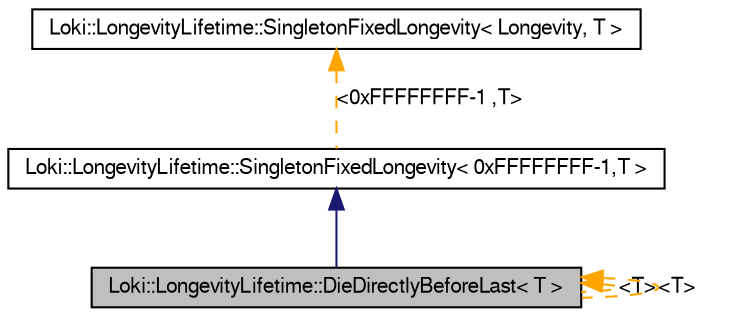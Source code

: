 digraph G
{
  bgcolor="transparent";
  edge [fontname="FreeSans",fontsize="10",labelfontname="FreeSans",labelfontsize="10"];
  node [fontname="FreeSans",fontsize="10",shape=record];
  Node1 [label="Loki::LongevityLifetime::DieDirectlyBeforeLast\< T \>",height=0.2,width=0.4,color="black", fillcolor="grey75", style="filled" fontcolor="black"];
  Node2 -> Node1 [dir=back,color="midnightblue",fontsize="10",style="solid",fontname="FreeSans"];
  Node2 [label="Loki::LongevityLifetime::SingletonFixedLongevity\< 0xFFFFFFFF-1,T \>",height=0.2,width=0.4,color="black",URL="$a00123.html"];
  Node3 -> Node2 [dir=back,color="orange",fontsize="10",style="dashed",label="\<0xFFFFFFFF-1 ,T\>",fontname="FreeSans"];
  Node3 [label="Loki::LongevityLifetime::SingletonFixedLongevity\< Longevity, T \>",height=0.2,width=0.4,color="black",URL="$a00123.html"];
  Node1 -> Node1 [dir=back,color="orange",fontsize="10",style="dashed",label="\<T\>",fontname="FreeSans"];
  Node1 -> Node1 [dir=back,color="orange",fontsize="10",style="dashed",label="\<T\>",fontname="FreeSans"];
}
